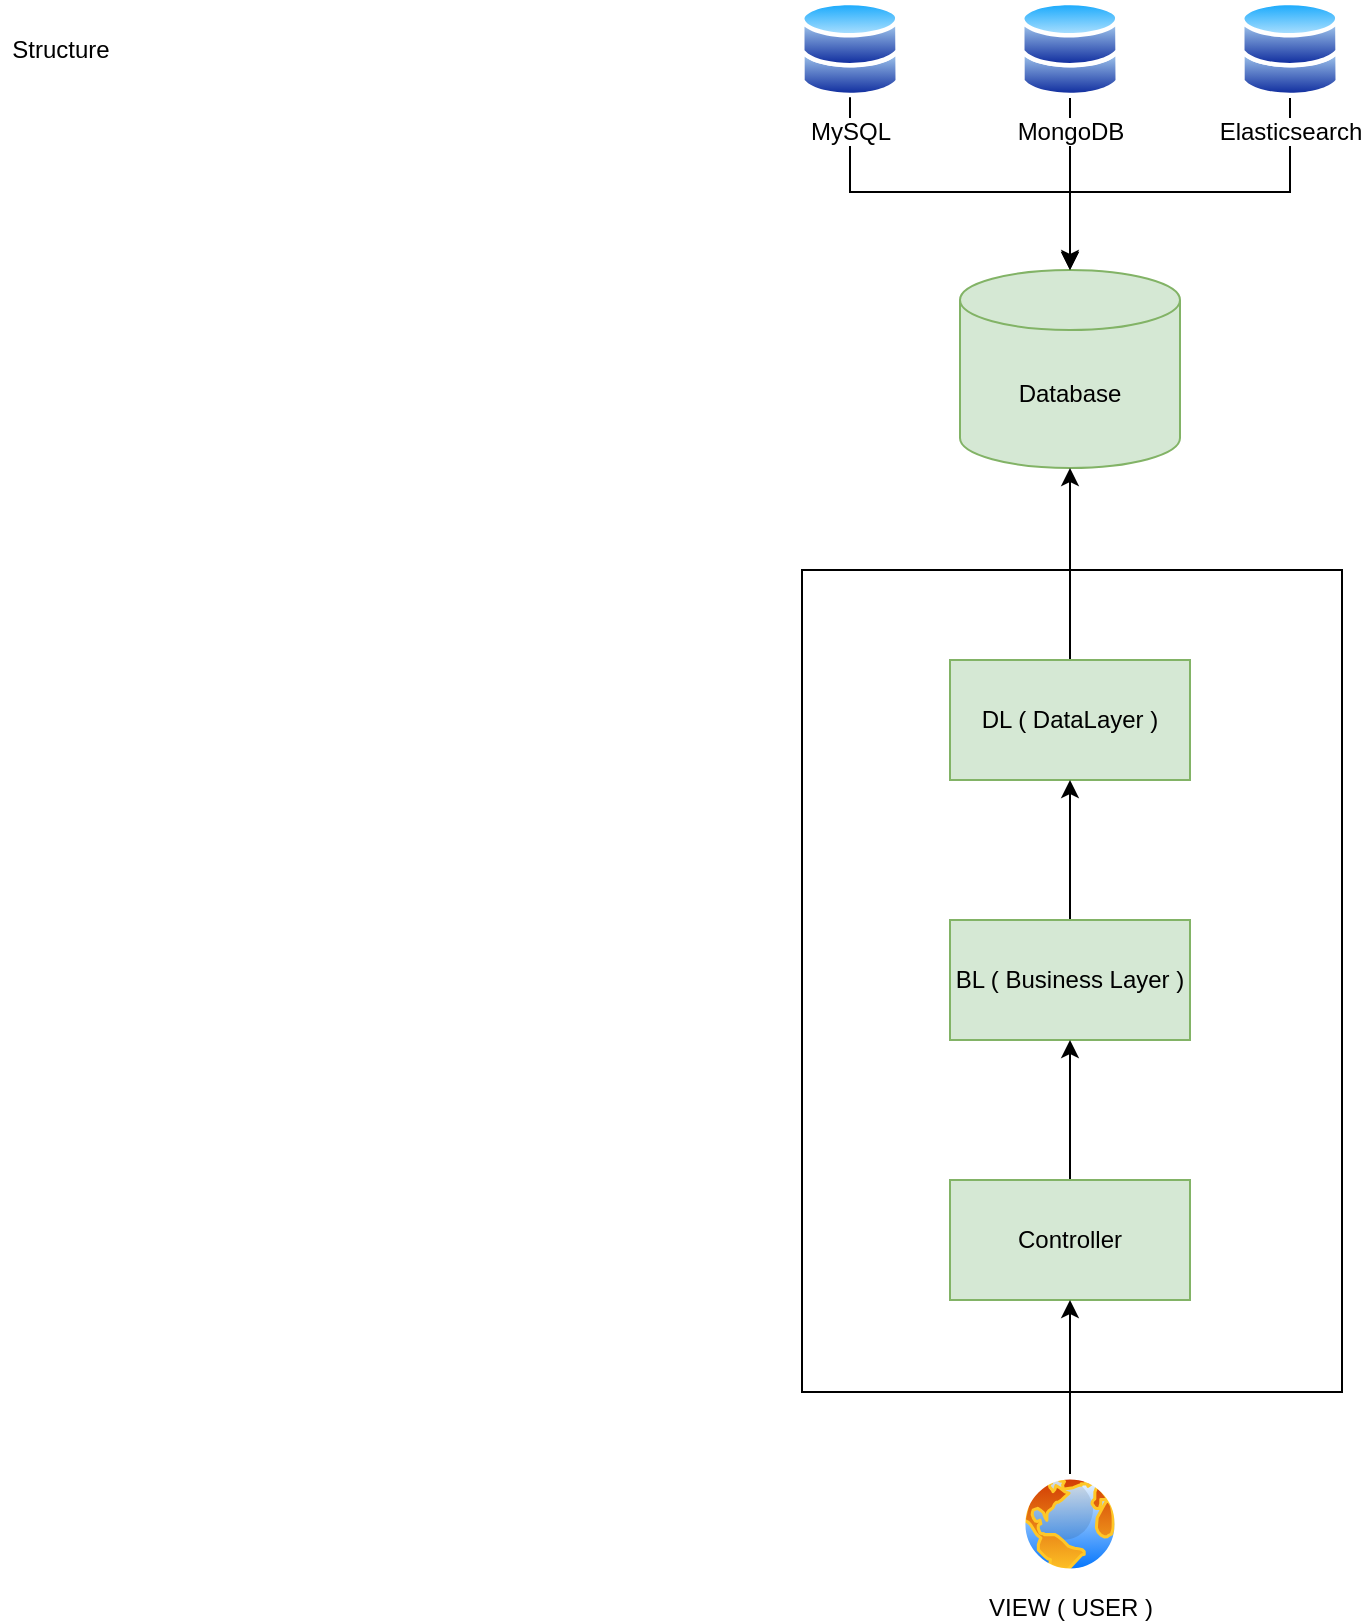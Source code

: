<mxfile version="13.9.9" type="device" pages="2"><diagram id="hpJ4aGCdDyvsXq0hmrYi" name="Structure"><mxGraphModel dx="1726" dy="1198" grid="0" gridSize="10" guides="1" tooltips="1" connect="1" arrows="1" fold="1" page="0" pageScale="1" pageWidth="850" pageHeight="1100" math="0" shadow="0"><root><mxCell id="0"/><mxCell id="1" parent="0"/><mxCell id="18lcBuFnyo_2I0LFU79M-27" value="" style="rounded=0;whiteSpace=wrap;html=1;" parent="1" vertex="1"><mxGeometry x="211" y="225" width="270" height="411" as="geometry"/></mxCell><mxCell id="18lcBuFnyo_2I0LFU79M-1" value="Database" style="shape=cylinder3;whiteSpace=wrap;html=1;boundedLbl=1;backgroundOutline=1;size=15;fillColor=#d5e8d4;strokeColor=#82b366;" parent="1" vertex="1"><mxGeometry x="290" y="75" width="110" height="99" as="geometry"/></mxCell><mxCell id="18lcBuFnyo_2I0LFU79M-3" value="Structure" style="text;html=1;align=center;verticalAlign=middle;resizable=0;points=[];autosize=1;strokeColor=none;" parent="1" vertex="1"><mxGeometry x="-190" y="-45.5" width="60" height="20" as="geometry"/></mxCell><mxCell id="18lcBuFnyo_2I0LFU79M-23" style="edgeStyle=orthogonalEdgeStyle;rounded=0;orthogonalLoop=1;jettySize=auto;html=1;entryX=0.5;entryY=1;entryDx=0;entryDy=0;entryPerimeter=0;" parent="1" source="18lcBuFnyo_2I0LFU79M-11" target="18lcBuFnyo_2I0LFU79M-1" edge="1"><mxGeometry relative="1" as="geometry"/></mxCell><mxCell id="18lcBuFnyo_2I0LFU79M-11" value="&lt;span&gt;DL ( DataLayer )&lt;/span&gt;" style="rounded=0;whiteSpace=wrap;html=1;fillColor=#d5e8d4;strokeColor=#82b366;" parent="1" vertex="1"><mxGeometry x="285" y="270" width="120" height="60" as="geometry"/></mxCell><mxCell id="18lcBuFnyo_2I0LFU79M-22" style="edgeStyle=orthogonalEdgeStyle;rounded=0;orthogonalLoop=1;jettySize=auto;html=1;entryX=0.5;entryY=1;entryDx=0;entryDy=0;" parent="1" source="18lcBuFnyo_2I0LFU79M-12" target="18lcBuFnyo_2I0LFU79M-11" edge="1"><mxGeometry relative="1" as="geometry"/></mxCell><mxCell id="18lcBuFnyo_2I0LFU79M-12" value="BL ( Business Layer )" style="rounded=0;whiteSpace=wrap;html=1;fillColor=#d5e8d4;strokeColor=#82b366;" parent="1" vertex="1"><mxGeometry x="285" y="400" width="120" height="60" as="geometry"/></mxCell><mxCell id="18lcBuFnyo_2I0LFU79M-21" style="edgeStyle=orthogonalEdgeStyle;rounded=0;orthogonalLoop=1;jettySize=auto;html=1;entryX=0.5;entryY=1;entryDx=0;entryDy=0;" parent="1" source="18lcBuFnyo_2I0LFU79M-13" target="18lcBuFnyo_2I0LFU79M-12" edge="1"><mxGeometry relative="1" as="geometry"/></mxCell><mxCell id="18lcBuFnyo_2I0LFU79M-13" value="Controller" style="rounded=0;whiteSpace=wrap;html=1;fillColor=#d5e8d4;strokeColor=#82b366;" parent="1" vertex="1"><mxGeometry x="285" y="530" width="120" height="60" as="geometry"/></mxCell><mxCell id="18lcBuFnyo_2I0LFU79M-31" style="rounded=0;orthogonalLoop=1;jettySize=auto;html=1;entryX=0.5;entryY=1;entryDx=0;entryDy=0;" parent="1" source="18lcBuFnyo_2I0LFU79M-29" target="18lcBuFnyo_2I0LFU79M-13" edge="1"><mxGeometry relative="1" as="geometry"/></mxCell><mxCell id="18lcBuFnyo_2I0LFU79M-29" value="&lt;div&gt;VIEW ( USER )&lt;/div&gt;" style="aspect=fixed;perimeter=ellipsePerimeter;html=1;align=center;shadow=0;dashed=0;spacingTop=3;image;image=img/lib/active_directory/internet_globe.svg;" parent="1" vertex="1"><mxGeometry x="320" y="677" width="50" height="50" as="geometry"/></mxCell><mxCell id="18lcBuFnyo_2I0LFU79M-42" style="edgeStyle=orthogonalEdgeStyle;rounded=0;orthogonalLoop=1;jettySize=auto;html=1;entryX=0.5;entryY=0;entryDx=0;entryDy=0;entryPerimeter=0;" parent="1" edge="1"><mxGeometry relative="1" as="geometry"><mxPoint x="235" y="-12" as="sourcePoint"/><mxPoint x="345" y="74" as="targetPoint"/><Array as="points"><mxPoint x="235" y="36"/><mxPoint x="345" y="36"/></Array></mxGeometry></mxCell><mxCell id="18lcBuFnyo_2I0LFU79M-35" value="MySQL" style="aspect=fixed;perimeter=ellipsePerimeter;html=1;align=center;shadow=0;dashed=0;spacingTop=3;image;image=img/lib/active_directory/databases.svg;flipH=0;flipV=0;" parent="1" vertex="1"><mxGeometry x="210" y="-60" width="50" height="49" as="geometry"/></mxCell><mxCell id="18lcBuFnyo_2I0LFU79M-46" style="edgeStyle=none;rounded=0;orthogonalLoop=1;jettySize=auto;html=1;entryX=0.5;entryY=0;entryDx=0;entryDy=0;entryPerimeter=0;" parent="1" source="18lcBuFnyo_2I0LFU79M-36" target="18lcBuFnyo_2I0LFU79M-1" edge="1"><mxGeometry relative="1" as="geometry"/></mxCell><mxCell id="18lcBuFnyo_2I0LFU79M-36" value="MongoDB" style="aspect=fixed;perimeter=ellipsePerimeter;html=1;align=center;shadow=0;dashed=0;spacingTop=3;image;image=img/lib/active_directory/databases.svg;flipH=0;flipV=0;" parent="1" vertex="1"><mxGeometry x="320" y="-60" width="50" height="49" as="geometry"/></mxCell><mxCell id="18lcBuFnyo_2I0LFU79M-47" style="edgeStyle=orthogonalEdgeStyle;rounded=0;orthogonalLoop=1;jettySize=auto;html=1;entryX=0.5;entryY=0;entryDx=0;entryDy=0;entryPerimeter=0;" parent="1" source="18lcBuFnyo_2I0LFU79M-37" target="18lcBuFnyo_2I0LFU79M-1" edge="1"><mxGeometry relative="1" as="geometry"><Array as="points"><mxPoint x="455" y="36"/><mxPoint x="345" y="36"/></Array></mxGeometry></mxCell><mxCell id="18lcBuFnyo_2I0LFU79M-37" value="Elasticsearch" style="aspect=fixed;perimeter=ellipsePerimeter;html=1;align=center;shadow=0;dashed=0;spacingTop=3;image;image=img/lib/active_directory/databases.svg;flipH=0;flipV=0;" parent="1" vertex="1"><mxGeometry x="430" y="-60" width="50" height="49" as="geometry"/></mxCell></root></mxGraphModel></diagram><diagram id="9rxYJYLPDf69kmPNXvp0" name="Page-2"><mxGraphModel dx="1326" dy="798" grid="1" gridSize="10" guides="1" tooltips="1" connect="1" arrows="1" fold="1" page="1" pageScale="1" pageWidth="1100" pageHeight="850" math="0" shadow="0"><root><mxCell id="Uz9EdpqWXMeT_j2TlsUe-0"/><mxCell id="Uz9EdpqWXMeT_j2TlsUe-1" parent="Uz9EdpqWXMeT_j2TlsUe-0"/><mxCell id="Uz9EdpqWXMeT_j2TlsUe-2" value="" style="rounded=0;whiteSpace=wrap;html=1;" parent="Uz9EdpqWXMeT_j2TlsUe-1" vertex="1"><mxGeometry x="180" y="100" width="610" height="290" as="geometry"/></mxCell><mxCell id="Uz9EdpqWXMeT_j2TlsUe-7" style="edgeStyle=orthogonalEdgeStyle;rounded=0;orthogonalLoop=1;jettySize=auto;html=1;" parent="Uz9EdpqWXMeT_j2TlsUe-1" source="Uz9EdpqWXMeT_j2TlsUe-3" target="Uz9EdpqWXMeT_j2TlsUe-4" edge="1"><mxGeometry relative="1" as="geometry"/></mxCell><mxCell id="Uz9EdpqWXMeT_j2TlsUe-3" value="Actor" style="shape=umlActor;verticalLabelPosition=bottom;verticalAlign=top;html=1;outlineConnect=0;" parent="Uz9EdpqWXMeT_j2TlsUe-1" vertex="1"><mxGeometry x="40" y="205" width="30" height="60" as="geometry"/></mxCell><mxCell id="Uz9EdpqWXMeT_j2TlsUe-8" style="edgeStyle=orthogonalEdgeStyle;rounded=0;orthogonalLoop=1;jettySize=auto;html=1;" parent="Uz9EdpqWXMeT_j2TlsUe-1" source="Uz9EdpqWXMeT_j2TlsUe-4" target="Uz9EdpqWXMeT_j2TlsUe-5" edge="1"><mxGeometry relative="1" as="geometry"/></mxCell><mxCell id="Uz9EdpqWXMeT_j2TlsUe-4" value="WebUI (ReactJs)" style="rounded=0;whiteSpace=wrap;html=1;" parent="Uz9EdpqWXMeT_j2TlsUe-1" vertex="1"><mxGeometry x="270" y="200" width="130" height="70" as="geometry"/></mxCell><mxCell id="Uz9EdpqWXMeT_j2TlsUe-9" style="edgeStyle=orthogonalEdgeStyle;rounded=0;orthogonalLoop=1;jettySize=auto;html=1;" parent="Uz9EdpqWXMeT_j2TlsUe-1" source="Uz9EdpqWXMeT_j2TlsUe-5" target="Uz9EdpqWXMeT_j2TlsUe-6" edge="1"><mxGeometry relative="1" as="geometry"/></mxCell><mxCell id="Uz9EdpqWXMeT_j2TlsUe-5" value="WebAPI" style="rounded=0;whiteSpace=wrap;html=1;" parent="Uz9EdpqWXMeT_j2TlsUe-1" vertex="1"><mxGeometry x="470" y="205" width="130" height="60" as="geometry"/></mxCell><mxCell id="Uz9EdpqWXMeT_j2TlsUe-6" value="SQL" style="shape=cylinder3;whiteSpace=wrap;html=1;boundedLbl=1;backgroundOutline=1;size=15;" parent="Uz9EdpqWXMeT_j2TlsUe-1" vertex="1"><mxGeometry x="670" y="195" width="60" height="80" as="geometry"/></mxCell></root></mxGraphModel></diagram></mxfile>